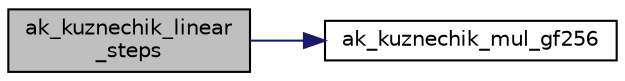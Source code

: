 digraph "ak_kuznechik_linear_steps"
{
  edge [fontname="Helvetica",fontsize="10",labelfontname="Helvetica",labelfontsize="10"];
  node [fontname="Helvetica",fontsize="10",shape=record];
  rankdir="LR";
  Node1 [label="ak_kuznechik_linear\l_steps",height=0.2,width=0.4,color="black", fillcolor="grey75", style="filled", fontcolor="black"];
  Node1 -> Node2 [color="midnightblue",fontsize="10",style="solid",fontname="Helvetica"];
  Node2 [label="ak_kuznechik_mul_gf256",height=0.2,width=0.4,color="black", fillcolor="white", style="filled",URL="$ak__kuznechik_8c.html#a6adc0af5153bf0761ddc7b4e3476be62",tooltip="Функция умножает два элемента конечного поля , определенного согласно ГОСТ Р 34.12-2015. "];
}

